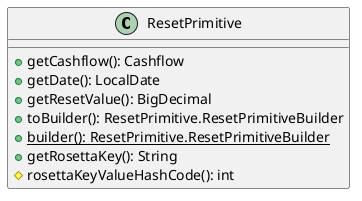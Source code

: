 @startuml

    class ResetPrimitive [[ResetPrimitive.html]] {
        +getCashflow(): Cashflow
        +getDate(): LocalDate
        +getResetValue(): BigDecimal
        +toBuilder(): ResetPrimitive.ResetPrimitiveBuilder
        {static} +builder(): ResetPrimitive.ResetPrimitiveBuilder
        +getRosettaKey(): String
        #rosettaKeyValueHashCode(): int
    }

@enduml
